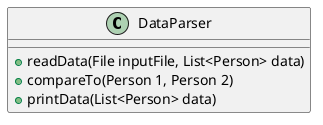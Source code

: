@startuml
class DataParser{
    +readData(File inputFile, List<Person> data)
    +compareTo(Person 1, Person 2)
    +printData(List<Person> data)
}
@enduml